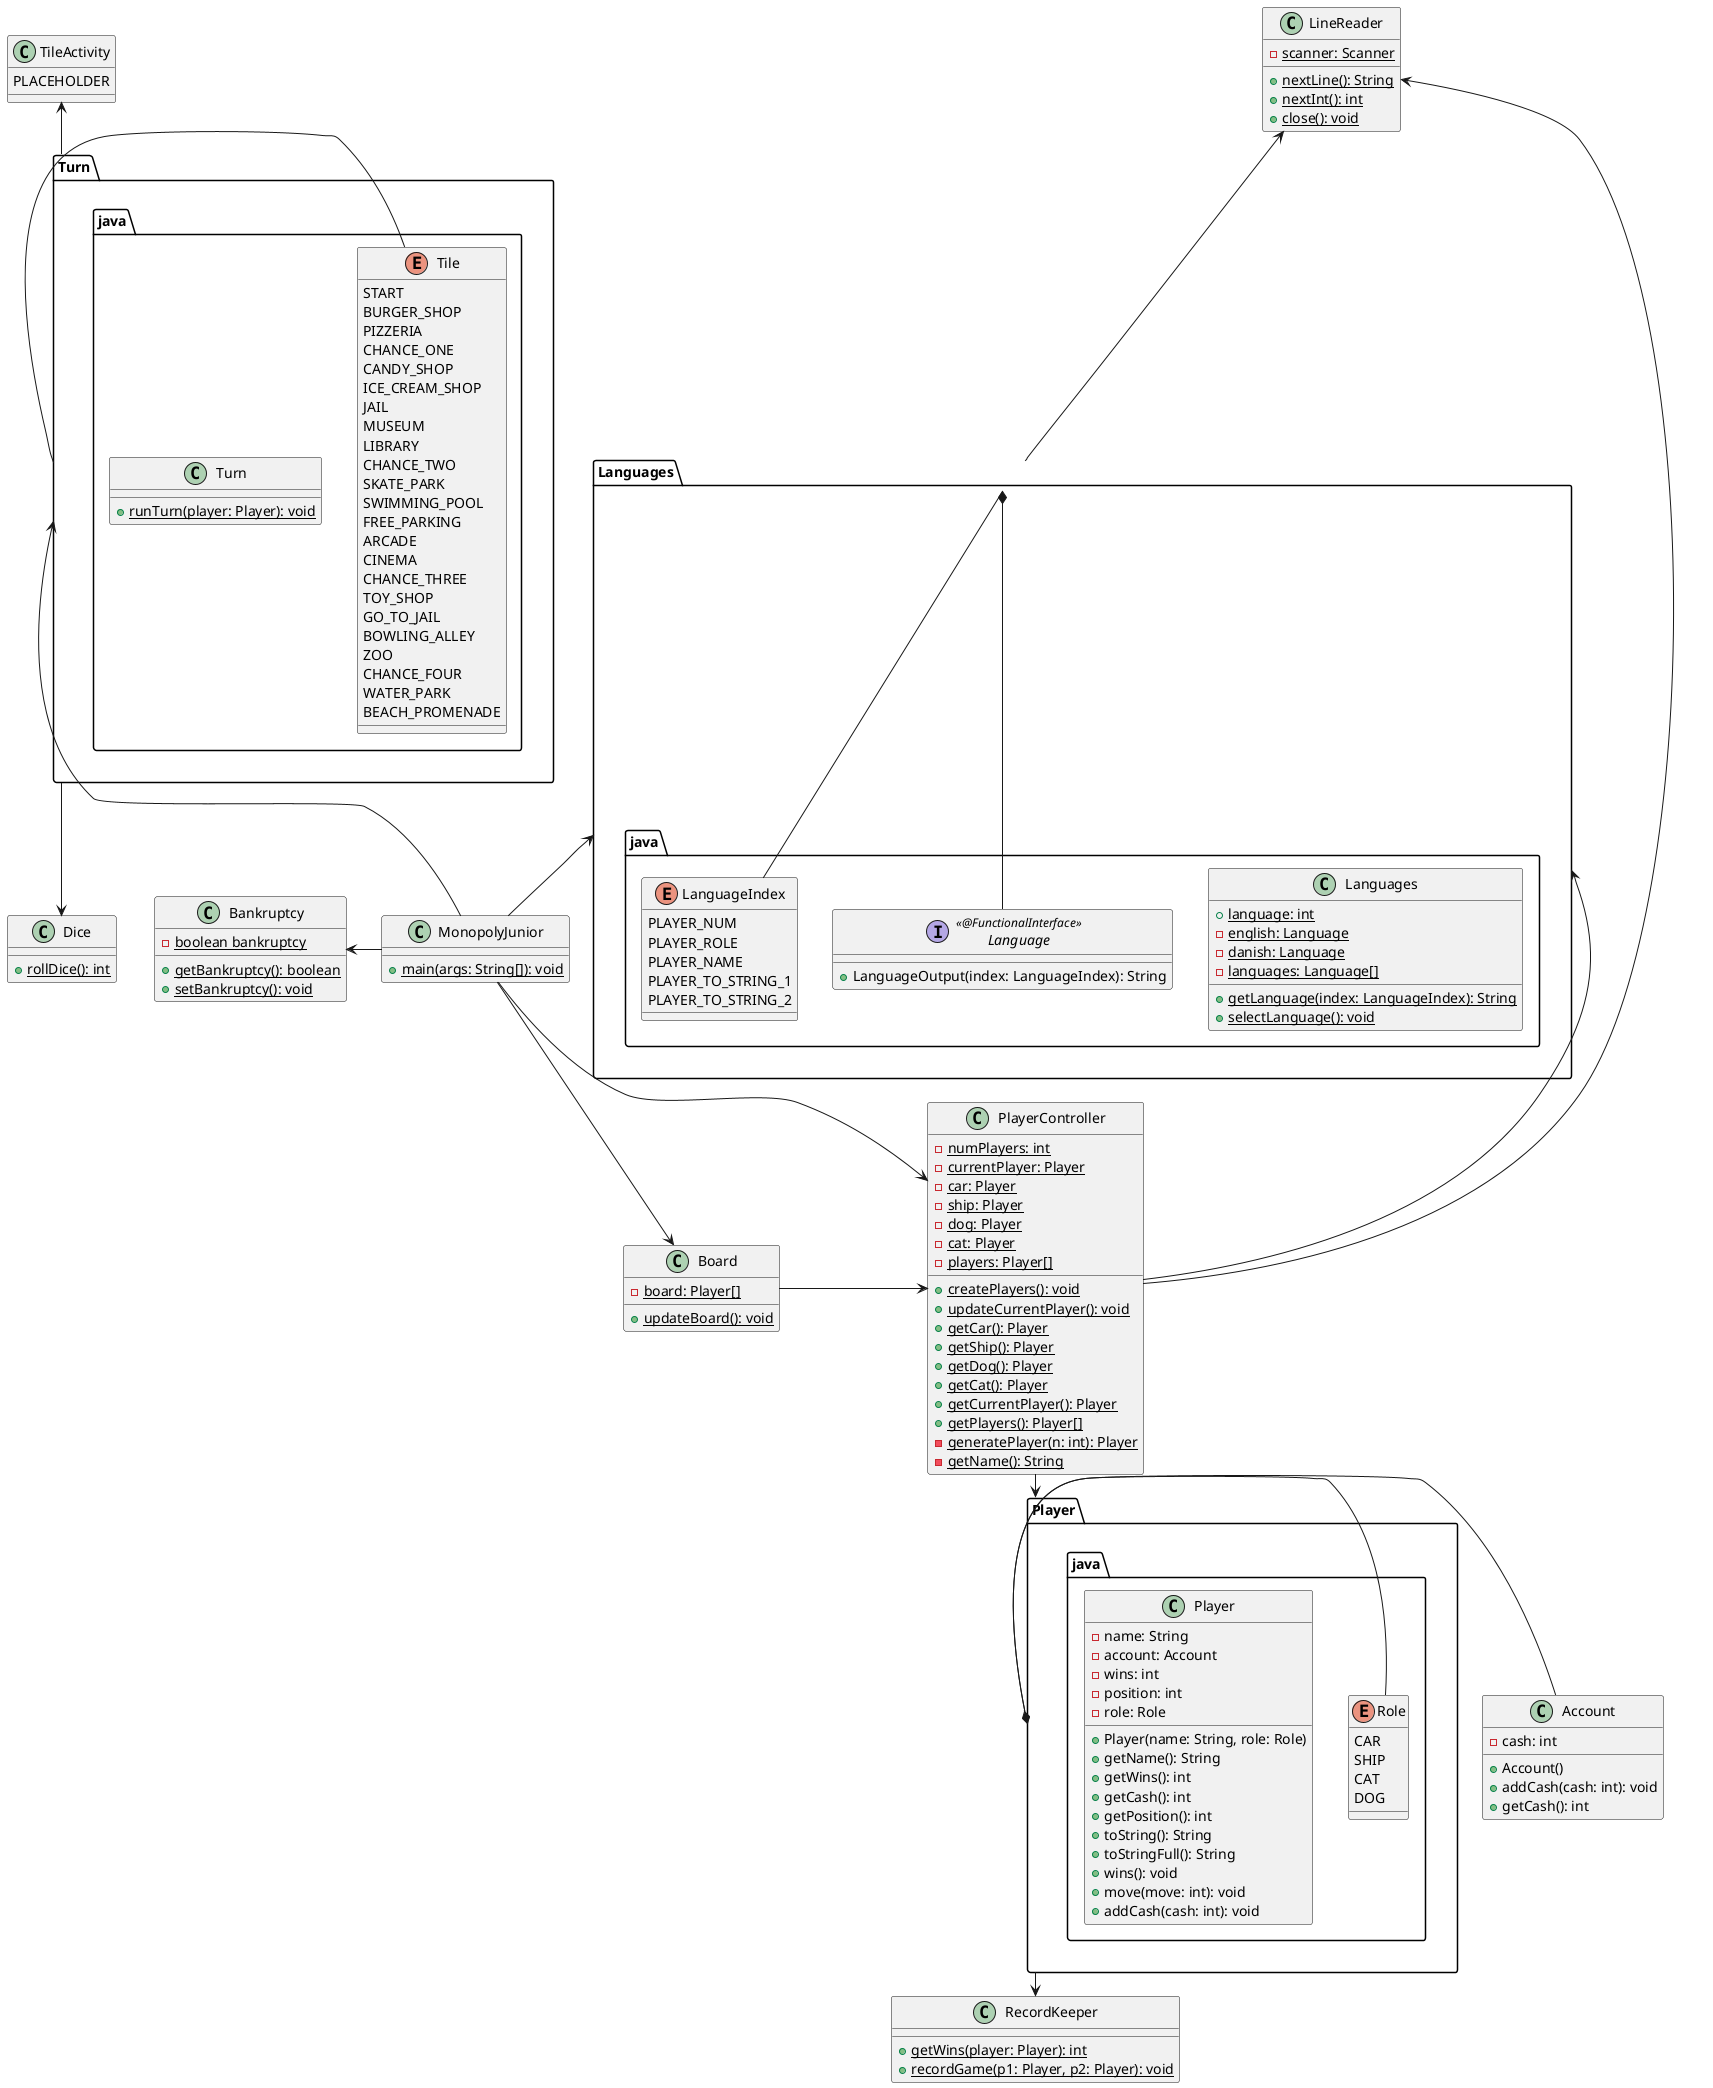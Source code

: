@startuml ClassDiagram

class MonopolyJunior {
    {static} + main(args: String[]): void
}

class Account {
    - cash: int
    + Account()
    + addCash(cash: int): void
    + getCash(): int
}

class Bankruptcy {
    {static} - boolean bankruptcy
    {static} + getBankruptcy(): boolean
    {static} + setBankruptcy(): void
}

class Board {
    {static} - board: Player[]

    {static} + updateBoard(): void
}

class Dice {
    {static} + rollDice(): int
}

package Languages.java {
    class Languages {
        {static} + language: int
        {static} - english: Language
        {static} - danish: Language
        {static} - languages: Language[]
        {static} + getLanguage(index: LanguageIndex): String
        {static} + selectLanguage(): void
    }

    interface Language <<@FunctionalInterface>> {
        + LanguageOutput(index: LanguageIndex): String
    }

    enum LanguageIndex {
        PLAYER_NUM
        PLAYER_ROLE
        PLAYER_NAME
        PLAYER_TO_STRING_1
        PLAYER_TO_STRING_2
    }
}

class LineReader {
    {static} - scanner: Scanner
    {static} + nextLine(): String
    {static} + nextInt(): int
    {static} + close(): void
}

package Player.java {
    class Player {
        - name: String
        - account: Account
        - wins: int
        - position: int
        - role: Role
        + Player(name: String, role: Role)
        + getName(): String
        + getWins(): int
        + getCash(): int
        + getPosition(): int
        + toString(): String
        + toStringFull(): String
        + wins(): void
        + move(move: int): void
        + addCash(cash: int): void
    }

    enum Role {
        CAR
        SHIP
        CAT
        DOG
    }
}

class PlayerController {
    {static} - numPlayers: int
    {static} - currentPlayer: Player
    {static} - car: Player
    {static} - ship: Player
    {static} - dog: Player
    {static} - cat: Player
    {static} - players: Player[]
    {static} + createPlayers(): void
    {static} + updateCurrentPlayer(): void
    {static} + getCar(): Player
    {static} + getShip(): Player
    {static} + getDog(): Player
    {static} + getCat(): Player
    {static} + getCurrentPlayer(): Player
    {static} + getPlayers(): Player[]
    {static} - generatePlayer(n: int): Player
    {static} - getName(): String
}

class RecordKeeper {
    {static} + getWins(player: Player): int
    {static} + recordGame(p1: Player, p2: Player): void
}

class TileActivity {
    PLACEHOLDER
}

package Turn.java {
    class Turn {
        {static} + runTurn(player: Player): void
    }

    enum Tile {
        START
        BURGER_SHOP
        PIZZERIA
        CHANCE_ONE
        CANDY_SHOP
        ICE_CREAM_SHOP
        JAIL
        MUSEUM
        LIBRARY
        CHANCE_TWO
        SKATE_PARK
        SWIMMING_POOL
        FREE_PARKING
        ARCADE
        CINEMA
        CHANCE_THREE
        TOY_SHOP
        GO_TO_JAIL
        BOWLING_ALLEY
        ZOO
        CHANCE_FOUR
        WATER_PARK
        BEACH_PROMENADE
    }
}

Languages <-- MonopolyJunior
Language --* Languages
Languages -- LanguageIndex
LineReader <-- Languages
MonopolyJunior --> PlayerController
Languages <-- PlayerController
LineReader <-- PlayerController
PlayerController --> Player
Role - Player
MonopolyJunior --> Board
Board -> PlayerController
Player *- Account
Turn <-- MonopolyJunior
Tile - Turn
Turn --> Dice
Player --> RecordKeeper
TileActivity <-- Turn
Bankruptcy <- MonopolyJunior

@enduml